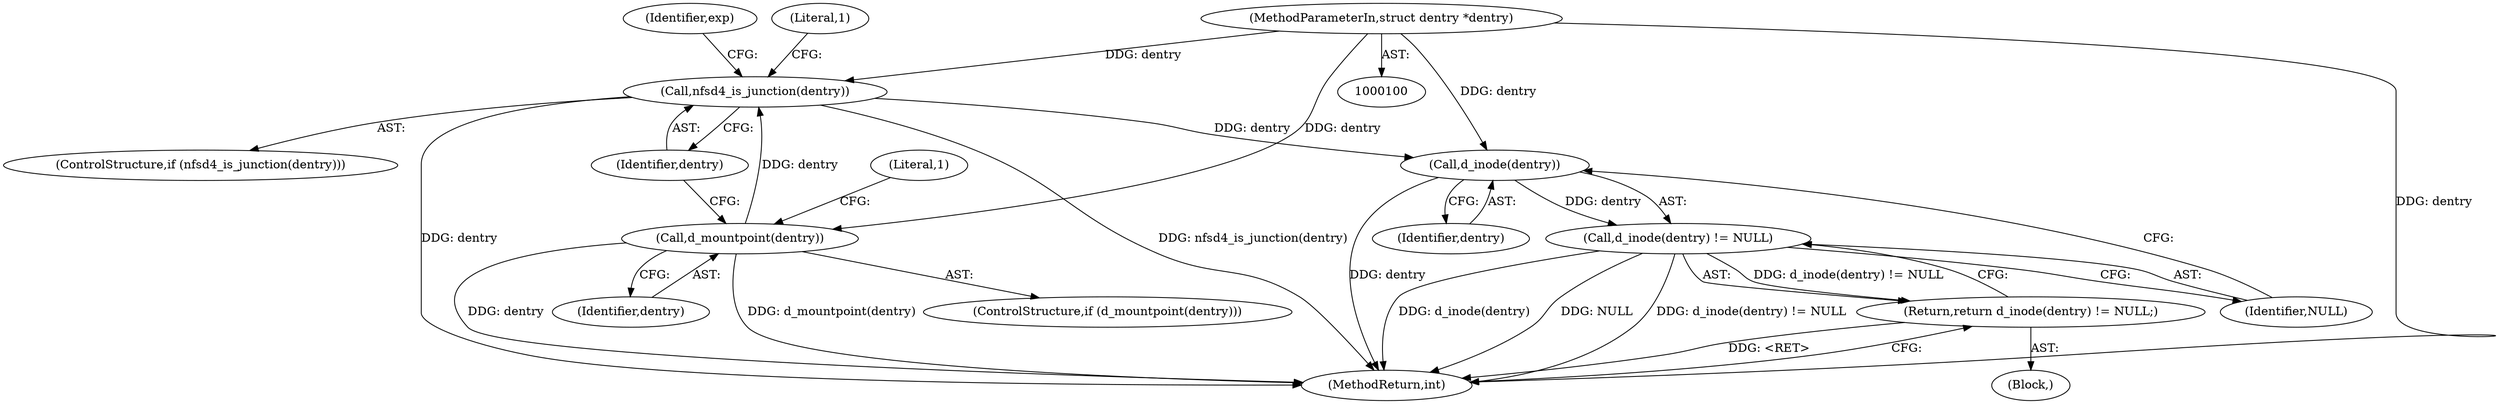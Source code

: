 digraph "1_linux_c70422f760c120480fee4de6c38804c72aa26bc1_19@pointer" {
"1000110" [label="(Call,nfsd4_is_junction(dentry))"];
"1000105" [label="(Call,d_mountpoint(dentry))"];
"1000101" [label="(MethodParameterIn,struct dentry *dentry)"];
"1000125" [label="(Call,d_inode(dentry))"];
"1000124" [label="(Call,d_inode(dentry) != NULL)"];
"1000123" [label="(Return,return d_inode(dentry) != NULL;)"];
"1000108" [label="(Literal,1)"];
"1000126" [label="(Identifier,dentry)"];
"1000127" [label="(Identifier,NULL)"];
"1000105" [label="(Call,d_mountpoint(dentry))"];
"1000101" [label="(MethodParameterIn,struct dentry *dentry)"];
"1000104" [label="(ControlStructure,if (d_mountpoint(dentry)))"];
"1000103" [label="(Block,)"];
"1000109" [label="(ControlStructure,if (nfsd4_is_junction(dentry)))"];
"1000110" [label="(Call,nfsd4_is_junction(dentry))"];
"1000128" [label="(MethodReturn,int)"];
"1000125" [label="(Call,d_inode(dentry))"];
"1000111" [label="(Identifier,dentry)"];
"1000106" [label="(Identifier,dentry)"];
"1000118" [label="(Identifier,exp)"];
"1000113" [label="(Literal,1)"];
"1000123" [label="(Return,return d_inode(dentry) != NULL;)"];
"1000124" [label="(Call,d_inode(dentry) != NULL)"];
"1000110" -> "1000109"  [label="AST: "];
"1000110" -> "1000111"  [label="CFG: "];
"1000111" -> "1000110"  [label="AST: "];
"1000113" -> "1000110"  [label="CFG: "];
"1000118" -> "1000110"  [label="CFG: "];
"1000110" -> "1000128"  [label="DDG: nfsd4_is_junction(dentry)"];
"1000110" -> "1000128"  [label="DDG: dentry"];
"1000105" -> "1000110"  [label="DDG: dentry"];
"1000101" -> "1000110"  [label="DDG: dentry"];
"1000110" -> "1000125"  [label="DDG: dentry"];
"1000105" -> "1000104"  [label="AST: "];
"1000105" -> "1000106"  [label="CFG: "];
"1000106" -> "1000105"  [label="AST: "];
"1000108" -> "1000105"  [label="CFG: "];
"1000111" -> "1000105"  [label="CFG: "];
"1000105" -> "1000128"  [label="DDG: d_mountpoint(dentry)"];
"1000105" -> "1000128"  [label="DDG: dentry"];
"1000101" -> "1000105"  [label="DDG: dentry"];
"1000101" -> "1000100"  [label="AST: "];
"1000101" -> "1000128"  [label="DDG: dentry"];
"1000101" -> "1000125"  [label="DDG: dentry"];
"1000125" -> "1000124"  [label="AST: "];
"1000125" -> "1000126"  [label="CFG: "];
"1000126" -> "1000125"  [label="AST: "];
"1000127" -> "1000125"  [label="CFG: "];
"1000125" -> "1000128"  [label="DDG: dentry"];
"1000125" -> "1000124"  [label="DDG: dentry"];
"1000124" -> "1000123"  [label="AST: "];
"1000124" -> "1000127"  [label="CFG: "];
"1000127" -> "1000124"  [label="AST: "];
"1000123" -> "1000124"  [label="CFG: "];
"1000124" -> "1000128"  [label="DDG: d_inode(dentry)"];
"1000124" -> "1000128"  [label="DDG: NULL"];
"1000124" -> "1000128"  [label="DDG: d_inode(dentry) != NULL"];
"1000124" -> "1000123"  [label="DDG: d_inode(dentry) != NULL"];
"1000123" -> "1000103"  [label="AST: "];
"1000128" -> "1000123"  [label="CFG: "];
"1000123" -> "1000128"  [label="DDG: <RET>"];
}
